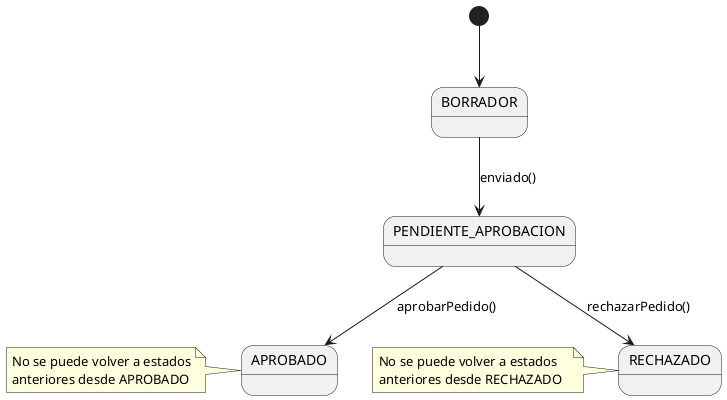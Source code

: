 @startuml
[*] --> BORRADOR
BORRADOR --> PENDIENTE_APROBACION : enviado()
PENDIENTE_APROBACION --> APROBADO : aprobarPedido()
PENDIENTE_APROBACION --> RECHAZADO : rechazarPedido()

note left of APROBADO
  No se puede volver a estados
  anteriores desde APROBADO
end note

note left of RECHAZADO
  No se puede volver a estados
  anteriores desde RECHAZADO  
end note
@enduml